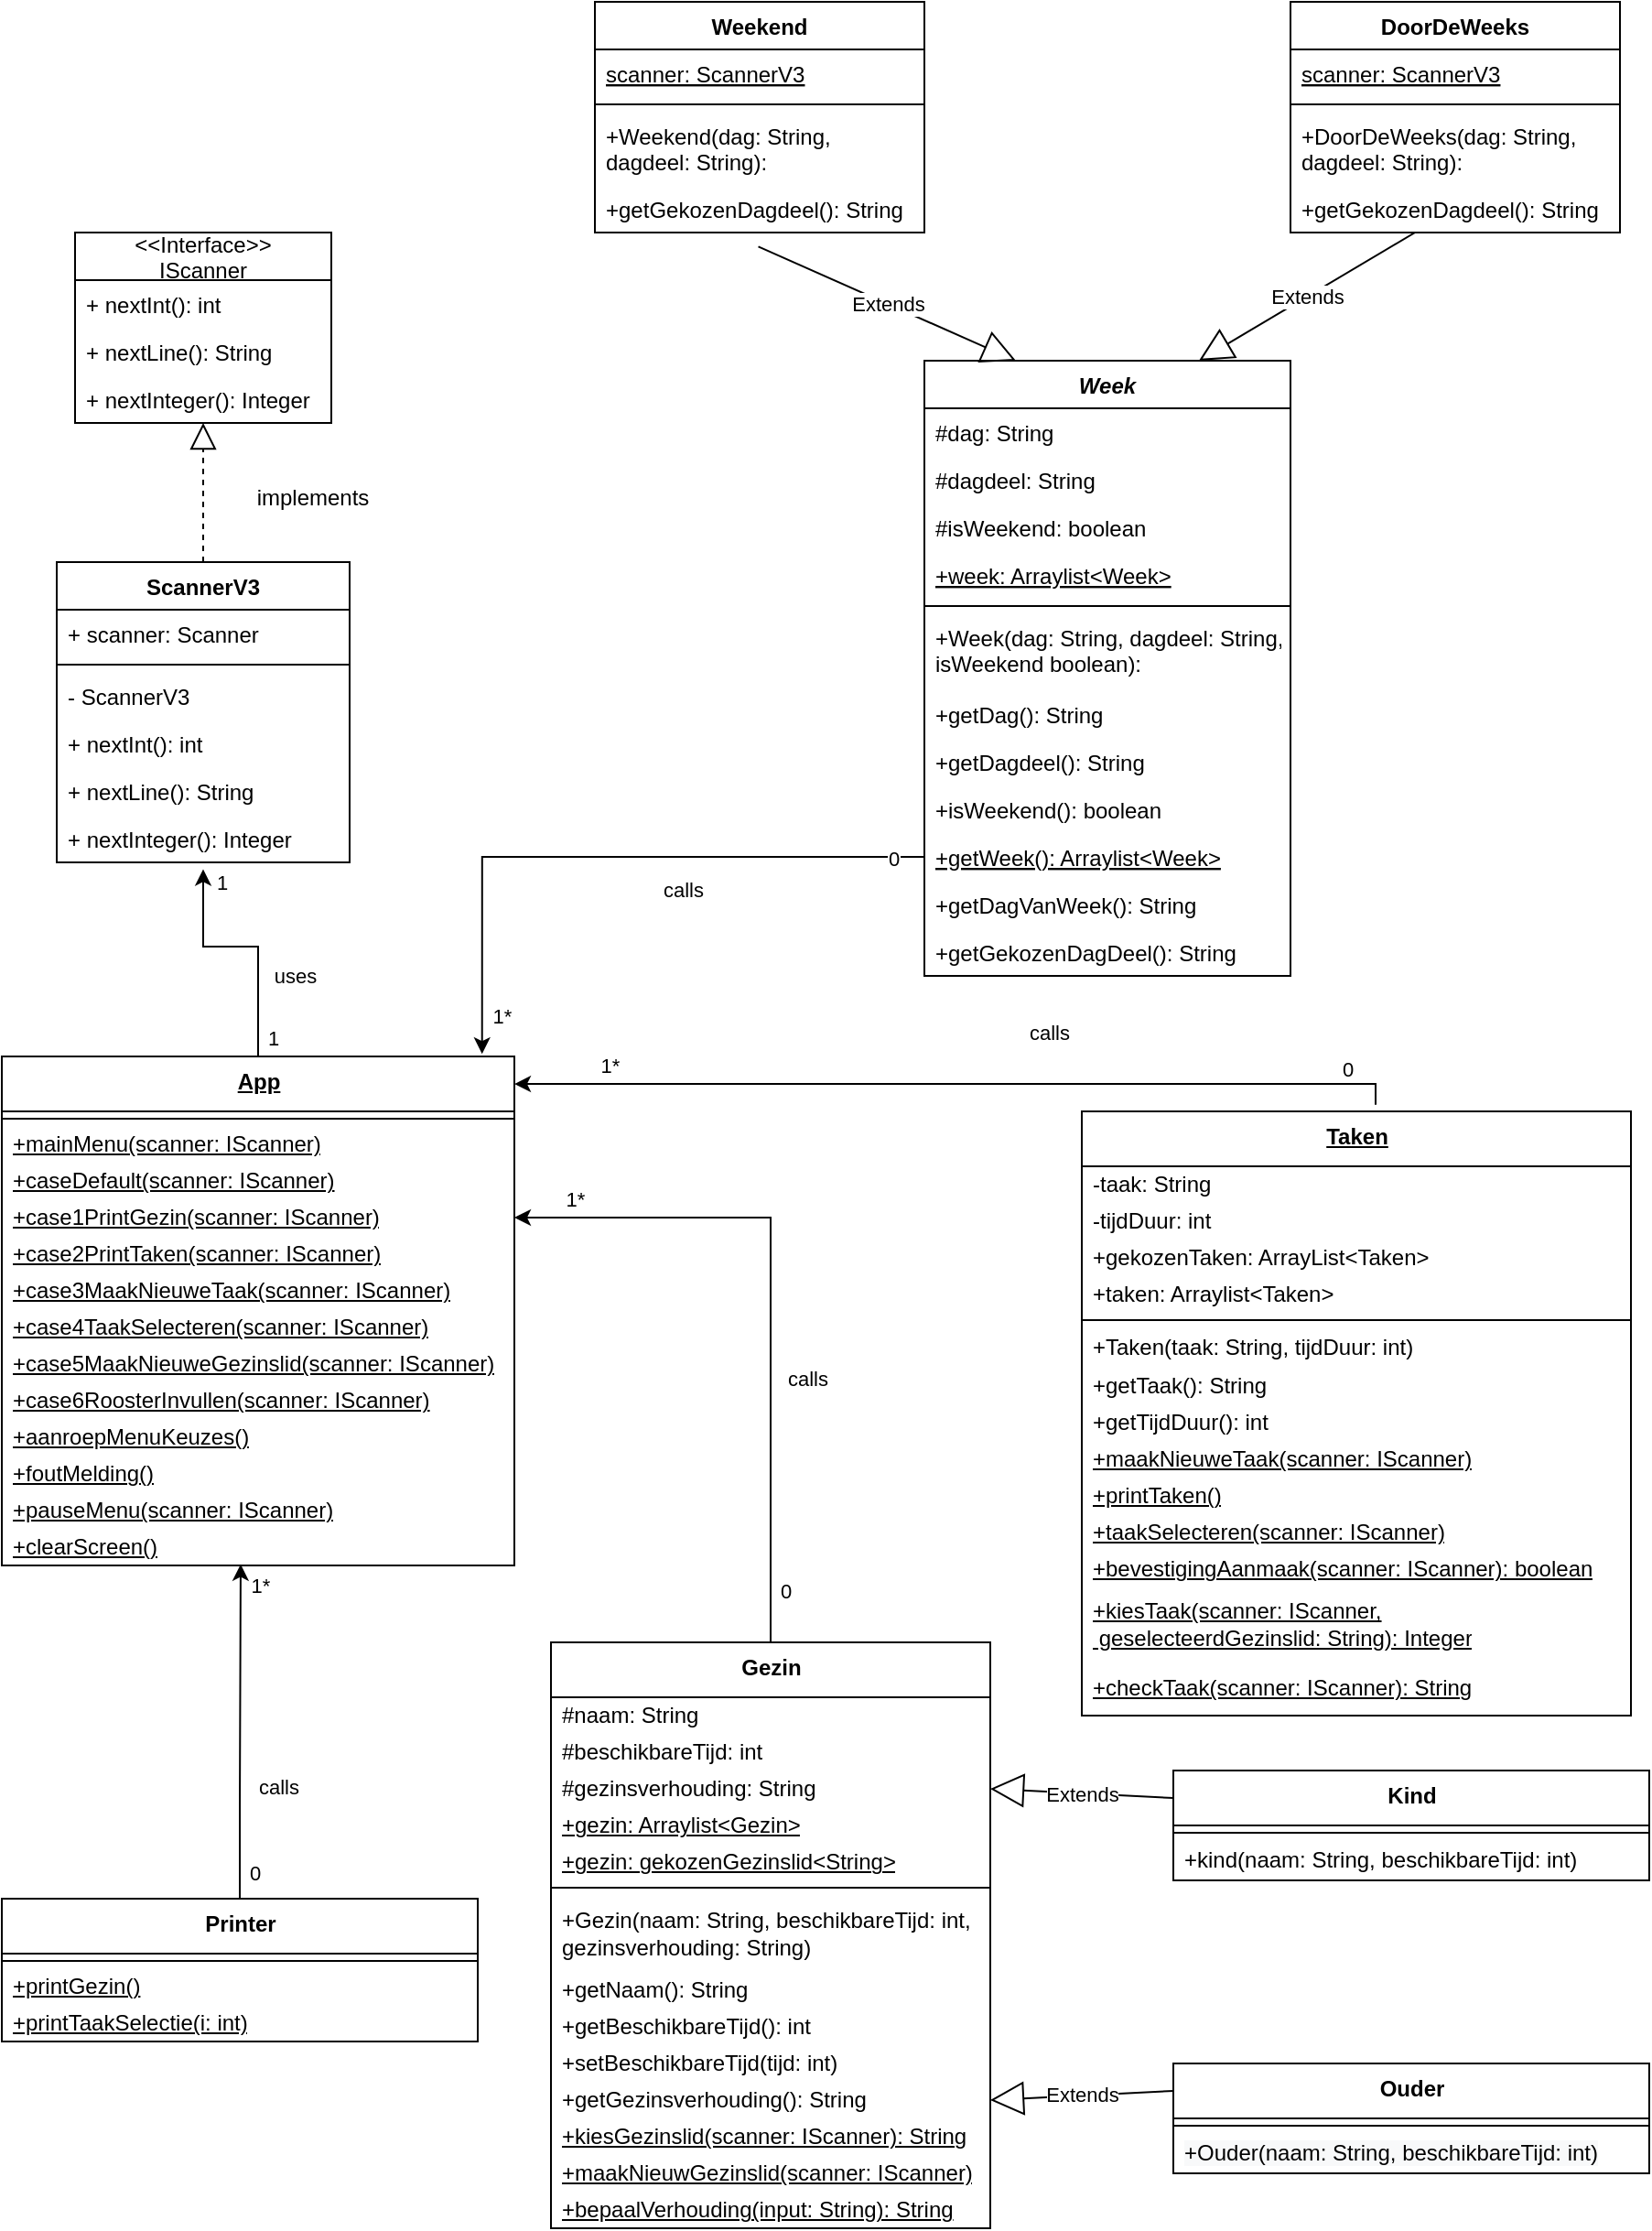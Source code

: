 <mxfile version="19.0.0" type="device"><diagram id="Irv_bbiouHEBpZ2B2Jt7" name="Page-1"><mxGraphModel dx="2031" dy="2258" grid="1" gridSize="10" guides="1" tooltips="1" connect="1" arrows="1" fold="1" page="1" pageScale="1" pageWidth="827" pageHeight="1169" math="0" shadow="0"><root><mxCell id="0"/><mxCell id="1" parent="0"/><mxCell id="ta5v3G1cMSPn4KrArI0O-5" value="&lt;b&gt;Taken&lt;/b&gt;" style="swimlane;fontStyle=4;align=center;verticalAlign=top;childLayout=stackLayout;horizontal=1;startSize=30;horizontalStack=0;resizeParent=1;resizeParentMax=0;resizeLast=0;collapsible=0;marginBottom=0;html=1;strokeColor=default;" parent="1" vertex="1"><mxGeometry x="590" y="550" width="300" height="330" as="geometry"/></mxCell><mxCell id="ta5v3G1cMSPn4KrArI0O-6" value="-taak: String" style="text;html=1;strokeColor=none;fillColor=none;align=left;verticalAlign=middle;spacingLeft=4;spacingRight=4;overflow=hidden;rotatable=0;points=[[0,0.5],[1,0.5]];portConstraint=eastwest;" parent="ta5v3G1cMSPn4KrArI0O-5" vertex="1"><mxGeometry y="30" width="300" height="20" as="geometry"/></mxCell><mxCell id="ta5v3G1cMSPn4KrArI0O-7" value="-tijdDuur: int" style="text;html=1;strokeColor=none;fillColor=none;align=left;verticalAlign=middle;spacingLeft=4;spacingRight=4;overflow=hidden;rotatable=0;points=[[0,0.5],[1,0.5]];portConstraint=eastwest;" parent="ta5v3G1cMSPn4KrArI0O-5" vertex="1"><mxGeometry y="50" width="300" height="20" as="geometry"/></mxCell><mxCell id="amLeTSEaKvmxCKlGvPzw-5" value="+gekozenTaken: ArrayList&amp;lt;Taken&amp;gt;&lt;span style=&quot;white-space: pre&quot;&gt;&#9;&lt;/span&gt;" style="text;html=1;strokeColor=none;fillColor=none;align=left;verticalAlign=middle;spacingLeft=4;spacingRight=4;overflow=hidden;rotatable=0;points=[[0,0.5],[1,0.5]];portConstraint=eastwest;" parent="ta5v3G1cMSPn4KrArI0O-5" vertex="1"><mxGeometry y="70" width="300" height="20" as="geometry"/></mxCell><mxCell id="ta5v3G1cMSPn4KrArI0O-67" value="+taken: Arraylist&amp;lt;Taken&amp;gt;" style="text;html=1;strokeColor=none;fillColor=none;align=left;verticalAlign=middle;spacingLeft=4;spacingRight=4;overflow=hidden;rotatable=0;points=[[0,0.5],[1,0.5]];portConstraint=eastwest;" parent="ta5v3G1cMSPn4KrArI0O-5" vertex="1"><mxGeometry y="90" width="300" height="20" as="geometry"/></mxCell><mxCell id="ta5v3G1cMSPn4KrArI0O-10" value="" style="line;strokeWidth=1;fillColor=none;align=left;verticalAlign=middle;spacingTop=-1;spacingLeft=3;spacingRight=3;rotatable=0;labelPosition=right;points=[];portConstraint=eastwest;" parent="ta5v3G1cMSPn4KrArI0O-5" vertex="1"><mxGeometry y="110" width="300" height="8" as="geometry"/></mxCell><mxCell id="ta5v3G1cMSPn4KrArI0O-69" value="+Taken(taak: String, tijdDuur: int)" style="text;html=1;strokeColor=none;fillColor=none;align=left;verticalAlign=middle;spacingLeft=4;spacingRight=4;overflow=hidden;rotatable=0;points=[[0,0.5],[1,0.5]];portConstraint=eastwest;" parent="ta5v3G1cMSPn4KrArI0O-5" vertex="1"><mxGeometry y="118" width="300" height="22" as="geometry"/></mxCell><mxCell id="ta5v3G1cMSPn4KrArI0O-11" value="+getTaak(): String&lt;span style=&quot;white-space: pre&quot;&gt;&#9;&lt;/span&gt;" style="text;html=1;strokeColor=none;fillColor=none;align=left;verticalAlign=middle;spacingLeft=4;spacingRight=4;overflow=hidden;rotatable=0;points=[[0,0.5],[1,0.5]];portConstraint=eastwest;" parent="ta5v3G1cMSPn4KrArI0O-5" vertex="1"><mxGeometry y="140" width="300" height="20" as="geometry"/></mxCell><mxCell id="ta5v3G1cMSPn4KrArI0O-12" value="+getTijdDuur(): int" style="text;html=1;strokeColor=none;fillColor=none;align=left;verticalAlign=middle;spacingLeft=4;spacingRight=4;overflow=hidden;rotatable=0;points=[[0,0.5],[1,0.5]];portConstraint=eastwest;" parent="ta5v3G1cMSPn4KrArI0O-5" vertex="1"><mxGeometry y="160" width="300" height="20" as="geometry"/></mxCell><mxCell id="dEqsap9X3xDFd9PiGFJk-1" value="&lt;u&gt;+maakNieuweTaak(scanner: IScanner)&lt;/u&gt;" style="text;html=1;strokeColor=none;fillColor=none;align=left;verticalAlign=middle;spacingLeft=4;spacingRight=4;overflow=hidden;rotatable=0;points=[[0,0.5],[1,0.5]];portConstraint=eastwest;" parent="ta5v3G1cMSPn4KrArI0O-5" vertex="1"><mxGeometry y="180" width="300" height="20" as="geometry"/></mxCell><mxCell id="dEqsap9X3xDFd9PiGFJk-2" value="&lt;u&gt;+printTaken()&lt;/u&gt;" style="text;html=1;strokeColor=none;fillColor=none;align=left;verticalAlign=middle;spacingLeft=4;spacingRight=4;overflow=hidden;rotatable=0;points=[[0,0.5],[1,0.5]];portConstraint=eastwest;" parent="ta5v3G1cMSPn4KrArI0O-5" vertex="1"><mxGeometry y="200" width="300" height="20" as="geometry"/></mxCell><mxCell id="dEqsap9X3xDFd9PiGFJk-3" value="&lt;u&gt;+taakSelecteren(scanner: IScanner)&lt;/u&gt;" style="text;html=1;strokeColor=none;fillColor=none;align=left;verticalAlign=middle;spacingLeft=4;spacingRight=4;overflow=hidden;rotatable=0;points=[[0,0.5],[1,0.5]];portConstraint=eastwest;" parent="ta5v3G1cMSPn4KrArI0O-5" vertex="1"><mxGeometry y="220" width="300" height="20" as="geometry"/></mxCell><mxCell id="dEqsap9X3xDFd9PiGFJk-4" value="&lt;u&gt;+bevestigingAanmaak(scanner: IScanner): boolean&lt;/u&gt;" style="text;html=1;strokeColor=none;fillColor=none;align=left;verticalAlign=middle;spacingLeft=4;spacingRight=4;overflow=hidden;rotatable=0;points=[[0,0.5],[1,0.5]];portConstraint=eastwest;" parent="ta5v3G1cMSPn4KrArI0O-5" vertex="1"><mxGeometry y="240" width="300" height="20" as="geometry"/></mxCell><mxCell id="dEqsap9X3xDFd9PiGFJk-5" value="&lt;u&gt;+kiesTaak(scanner: IScanner,&lt;br&gt;&amp;nbsp;geselecteerdGezinslid: String): Integer&lt;/u&gt;" style="text;html=1;strokeColor=none;fillColor=none;align=left;verticalAlign=middle;spacingLeft=4;spacingRight=4;overflow=hidden;rotatable=0;points=[[0,0.5],[1,0.5]];portConstraint=eastwest;" parent="ta5v3G1cMSPn4KrArI0O-5" vertex="1"><mxGeometry y="260" width="300" height="40" as="geometry"/></mxCell><mxCell id="dEqsap9X3xDFd9PiGFJk-6" value="&lt;u&gt;+checkTaak(scanner: IScanner): String&lt;/u&gt;" style="text;html=1;strokeColor=none;fillColor=none;align=left;verticalAlign=middle;spacingLeft=4;spacingRight=4;overflow=hidden;rotatable=0;points=[[0,0.5],[1,0.5]];portConstraint=eastwest;" parent="ta5v3G1cMSPn4KrArI0O-5" vertex="1"><mxGeometry y="300" width="300" height="30" as="geometry"/></mxCell><mxCell id="ta5v3G1cMSPn4KrArI0O-29" value="&lt;b&gt;Gezin&lt;/b&gt;" style="swimlane;fontStyle=0;align=center;verticalAlign=top;childLayout=stackLayout;horizontal=1;startSize=30;horizontalStack=0;resizeParent=1;resizeParentMax=0;resizeLast=0;collapsible=0;marginBottom=0;html=1;" parent="1" vertex="1"><mxGeometry x="300" y="840" width="240" height="320" as="geometry"/></mxCell><mxCell id="ta5v3G1cMSPn4KrArI0O-30" value="#naam: String" style="text;html=1;strokeColor=none;fillColor=none;align=left;verticalAlign=middle;spacingLeft=4;spacingRight=4;overflow=hidden;rotatable=0;points=[[0,0.5],[1,0.5]];portConstraint=eastwest;" parent="ta5v3G1cMSPn4KrArI0O-29" vertex="1"><mxGeometry y="30" width="240" height="20" as="geometry"/></mxCell><mxCell id="ta5v3G1cMSPn4KrArI0O-31" value="#beschikbareTijd: int" style="text;html=1;strokeColor=none;fillColor=none;align=left;verticalAlign=middle;spacingLeft=4;spacingRight=4;overflow=hidden;rotatable=0;points=[[0,0.5],[1,0.5]];portConstraint=eastwest;" parent="ta5v3G1cMSPn4KrArI0O-29" vertex="1"><mxGeometry y="50" width="240" height="20" as="geometry"/></mxCell><mxCell id="dEqsap9X3xDFd9PiGFJk-9" value="#gezinsverhouding: String" style="text;html=1;strokeColor=none;fillColor=none;align=left;verticalAlign=middle;spacingLeft=4;spacingRight=4;overflow=hidden;rotatable=0;points=[[0,0.5],[1,0.5]];portConstraint=eastwest;" parent="ta5v3G1cMSPn4KrArI0O-29" vertex="1"><mxGeometry y="70" width="240" height="20" as="geometry"/></mxCell><mxCell id="amLeTSEaKvmxCKlGvPzw-1" value="&lt;u&gt;+gezin: Arraylist&amp;lt;Gezin&amp;gt;&lt;/u&gt;" style="text;html=1;strokeColor=none;fillColor=none;align=left;verticalAlign=middle;spacingLeft=4;spacingRight=4;overflow=hidden;rotatable=0;points=[[0,0.5],[1,0.5]];portConstraint=eastwest;" parent="ta5v3G1cMSPn4KrArI0O-29" vertex="1"><mxGeometry y="90" width="240" height="20" as="geometry"/></mxCell><mxCell id="dEqsap9X3xDFd9PiGFJk-10" value="&lt;u&gt;+gezin: gekozenGezinslid&amp;lt;String&amp;gt;&lt;/u&gt;" style="text;html=1;strokeColor=none;fillColor=none;align=left;verticalAlign=middle;spacingLeft=4;spacingRight=4;overflow=hidden;rotatable=0;points=[[0,0.5],[1,0.5]];portConstraint=eastwest;" parent="ta5v3G1cMSPn4KrArI0O-29" vertex="1"><mxGeometry y="110" width="240" height="20" as="geometry"/></mxCell><mxCell id="ta5v3G1cMSPn4KrArI0O-34" value="" style="line;strokeWidth=1;fillColor=none;align=left;verticalAlign=middle;spacingTop=-1;spacingLeft=3;spacingRight=3;rotatable=0;labelPosition=right;points=[];portConstraint=eastwest;" parent="ta5v3G1cMSPn4KrArI0O-29" vertex="1"><mxGeometry y="130" width="240" height="8" as="geometry"/></mxCell><mxCell id="ta5v3G1cMSPn4KrArI0O-35" value="+Gezin(naam: String, beschikbareTijd: int, &lt;br&gt;gezinsverhouding: String)" style="text;html=1;strokeColor=none;fillColor=none;align=left;verticalAlign=middle;spacingLeft=4;spacingRight=4;overflow=hidden;rotatable=0;points=[[0,0.5],[1,0.5]];portConstraint=eastwest;" parent="ta5v3G1cMSPn4KrArI0O-29" vertex="1"><mxGeometry y="138" width="240" height="42" as="geometry"/></mxCell><mxCell id="dEqsap9X3xDFd9PiGFJk-11" value="+getNaam(): String" style="text;html=1;strokeColor=none;fillColor=none;align=left;verticalAlign=middle;spacingLeft=4;spacingRight=4;overflow=hidden;rotatable=0;points=[[0,0.5],[1,0.5]];portConstraint=eastwest;" parent="ta5v3G1cMSPn4KrArI0O-29" vertex="1"><mxGeometry y="180" width="240" height="20" as="geometry"/></mxCell><mxCell id="ta5v3G1cMSPn4KrArI0O-36" value="+getBeschikbareTijd(): int" style="text;html=1;strokeColor=none;fillColor=none;align=left;verticalAlign=middle;spacingLeft=4;spacingRight=4;overflow=hidden;rotatable=0;points=[[0,0.5],[1,0.5]];portConstraint=eastwest;" parent="ta5v3G1cMSPn4KrArI0O-29" vertex="1"><mxGeometry y="200" width="240" height="20" as="geometry"/></mxCell><mxCell id="dEqsap9X3xDFd9PiGFJk-12" value="+setBeschikbareTijd(tijd: int)" style="text;html=1;strokeColor=none;fillColor=none;align=left;verticalAlign=middle;spacingLeft=4;spacingRight=4;overflow=hidden;rotatable=0;points=[[0,0.5],[1,0.5]];portConstraint=eastwest;" parent="ta5v3G1cMSPn4KrArI0O-29" vertex="1"><mxGeometry y="220" width="240" height="20" as="geometry"/></mxCell><mxCell id="dEqsap9X3xDFd9PiGFJk-14" value="+getGezinsverhouding(): String" style="text;html=1;strokeColor=none;fillColor=none;align=left;verticalAlign=middle;spacingLeft=4;spacingRight=4;overflow=hidden;rotatable=0;points=[[0,0.5],[1,0.5]];portConstraint=eastwest;" parent="ta5v3G1cMSPn4KrArI0O-29" vertex="1"><mxGeometry y="240" width="240" height="20" as="geometry"/></mxCell><mxCell id="dEqsap9X3xDFd9PiGFJk-19" value="&lt;u&gt;+kiesGezinslid(scanner: IScanner): String&lt;/u&gt;" style="text;html=1;strokeColor=none;fillColor=none;align=left;verticalAlign=middle;spacingLeft=4;spacingRight=4;overflow=hidden;rotatable=0;points=[[0,0.5],[1,0.5]];portConstraint=eastwest;" parent="ta5v3G1cMSPn4KrArI0O-29" vertex="1"><mxGeometry y="260" width="240" height="20" as="geometry"/></mxCell><mxCell id="dEqsap9X3xDFd9PiGFJk-21" value="&lt;u&gt;+maakNieuwGezinslid(scanner: IScanner)&lt;/u&gt;" style="text;html=1;strokeColor=none;fillColor=none;align=left;verticalAlign=middle;spacingLeft=4;spacingRight=4;overflow=hidden;rotatable=0;points=[[0,0.5],[1,0.5]];portConstraint=eastwest;" parent="ta5v3G1cMSPn4KrArI0O-29" vertex="1"><mxGeometry y="280" width="240" height="20" as="geometry"/></mxCell><mxCell id="dEqsap9X3xDFd9PiGFJk-22" value="&lt;u&gt;+bepaalVerhouding(input: String): String&lt;/u&gt;" style="text;html=1;strokeColor=none;fillColor=none;align=left;verticalAlign=middle;spacingLeft=4;spacingRight=4;overflow=hidden;rotatable=0;points=[[0,0.5],[1,0.5]];portConstraint=eastwest;" parent="ta5v3G1cMSPn4KrArI0O-29" vertex="1"><mxGeometry y="300" width="240" height="20" as="geometry"/></mxCell><mxCell id="ta5v3G1cMSPn4KrArI0O-45" value="&lt;b&gt;Kind&lt;/b&gt;" style="swimlane;fontStyle=0;align=center;verticalAlign=top;childLayout=stackLayout;horizontal=1;startSize=30;horizontalStack=0;resizeParent=1;resizeParentMax=0;resizeLast=0;collapsible=0;marginBottom=0;html=1;" parent="1" vertex="1"><mxGeometry x="640" y="910" width="260" height="60" as="geometry"/></mxCell><mxCell id="ta5v3G1cMSPn4KrArI0O-50" value="" style="line;strokeWidth=1;fillColor=none;align=left;verticalAlign=middle;spacingTop=-1;spacingLeft=3;spacingRight=3;rotatable=0;labelPosition=right;points=[];portConstraint=eastwest;" parent="ta5v3G1cMSPn4KrArI0O-45" vertex="1"><mxGeometry y="30" width="260" height="8" as="geometry"/></mxCell><mxCell id="amLeTSEaKvmxCKlGvPzw-2" value="+kind(naam: String, beschikbareTijd: int)" style="text;html=1;strokeColor=none;fillColor=none;align=left;verticalAlign=middle;spacingLeft=4;spacingRight=4;overflow=hidden;rotatable=0;points=[[0,0.5],[1,0.5]];portConstraint=eastwest;" parent="ta5v3G1cMSPn4KrArI0O-45" vertex="1"><mxGeometry y="38" width="260" height="22" as="geometry"/></mxCell><mxCell id="ta5v3G1cMSPn4KrArI0O-53" value="&lt;b&gt;Ouder&lt;/b&gt;" style="swimlane;fontStyle=0;align=center;verticalAlign=top;childLayout=stackLayout;horizontal=1;startSize=30;horizontalStack=0;resizeParent=1;resizeParentMax=0;resizeLast=0;collapsible=0;marginBottom=0;html=1;" parent="1" vertex="1"><mxGeometry x="640" y="1070" width="260" height="60" as="geometry"/></mxCell><mxCell id="ta5v3G1cMSPn4KrArI0O-58" value="" style="line;strokeWidth=1;fillColor=none;align=left;verticalAlign=middle;spacingTop=-1;spacingLeft=3;spacingRight=3;rotatable=0;labelPosition=right;points=[];portConstraint=eastwest;" parent="ta5v3G1cMSPn4KrArI0O-53" vertex="1"><mxGeometry y="30" width="260" height="8" as="geometry"/></mxCell><mxCell id="amLeTSEaKvmxCKlGvPzw-3" value="&lt;span style=&quot;color: rgb(0 , 0 , 0) ; font-family: &amp;quot;helvetica&amp;quot; ; font-size: 12px ; font-style: normal ; font-weight: 400 ; letter-spacing: normal ; text-align: left ; text-indent: 0px ; text-transform: none ; word-spacing: 0px ; background-color: rgb(248 , 249 , 250) ; display: inline ; float: none&quot;&gt;+Ouder(naam: String,&amp;nbsp;&lt;/span&gt;&lt;span style=&quot;color: rgb(0 , 0 , 0) ; font-family: &amp;quot;helvetica&amp;quot; ; font-size: 12px ; font-style: normal ; font-weight: 400 ; letter-spacing: normal ; text-align: left ; text-indent: 0px ; text-transform: none ; word-spacing: 0px ; background-color: rgb(248 , 249 , 250) ; display: inline ; float: none&quot;&gt;beschikbareTijd: int)&lt;/span&gt;" style="text;html=1;strokeColor=none;fillColor=none;align=left;verticalAlign=middle;spacingLeft=4;spacingRight=4;overflow=hidden;rotatable=0;points=[[0,0.5],[1,0.5]];portConstraint=eastwest;" parent="ta5v3G1cMSPn4KrArI0O-53" vertex="1"><mxGeometry y="38" width="260" height="22" as="geometry"/></mxCell><mxCell id="dEqsap9X3xDFd9PiGFJk-34" value="&lt;b&gt;App&lt;/b&gt;" style="swimlane;fontStyle=4;align=center;verticalAlign=top;childLayout=stackLayout;horizontal=1;startSize=30;horizontalStack=0;resizeParent=1;resizeParentMax=0;resizeLast=0;collapsible=0;marginBottom=0;html=1;" parent="1" vertex="1"><mxGeometry y="520" width="280" height="278" as="geometry"/></mxCell><mxCell id="dEqsap9X3xDFd9PiGFJk-40" value="" style="line;strokeWidth=1;fillColor=none;align=left;verticalAlign=middle;spacingTop=-1;spacingLeft=3;spacingRight=3;rotatable=0;labelPosition=right;points=[];portConstraint=eastwest;" parent="dEqsap9X3xDFd9PiGFJk-34" vertex="1"><mxGeometry y="30" width="280" height="8" as="geometry"/></mxCell><mxCell id="dEqsap9X3xDFd9PiGFJk-42" value="&lt;u&gt;+mainMenu(scanner: IScanner)&lt;/u&gt;" style="text;html=1;strokeColor=none;fillColor=none;align=left;verticalAlign=middle;spacingLeft=4;spacingRight=4;overflow=hidden;rotatable=0;points=[[0,0.5],[1,0.5]];portConstraint=eastwest;" parent="dEqsap9X3xDFd9PiGFJk-34" vertex="1"><mxGeometry y="38" width="280" height="20" as="geometry"/></mxCell><mxCell id="FeVb415Ma5zgtLsE-8If-3" value="&lt;u&gt;+caseDefault(scanner: IScanner)&lt;/u&gt;" style="text;html=1;strokeColor=none;fillColor=none;align=left;verticalAlign=middle;spacingLeft=4;spacingRight=4;overflow=hidden;rotatable=0;points=[[0,0.5],[1,0.5]];portConstraint=eastwest;" parent="dEqsap9X3xDFd9PiGFJk-34" vertex="1"><mxGeometry y="58" width="280" height="20" as="geometry"/></mxCell><mxCell id="FeVb415Ma5zgtLsE-8If-4" value="&lt;u&gt;+case1PrintGezin(scanner: IScanner)&lt;/u&gt;" style="text;html=1;strokeColor=none;fillColor=none;align=left;verticalAlign=middle;spacingLeft=4;spacingRight=4;overflow=hidden;rotatable=0;points=[[0,0.5],[1,0.5]];portConstraint=eastwest;" parent="dEqsap9X3xDFd9PiGFJk-34" vertex="1"><mxGeometry y="78" width="280" height="20" as="geometry"/></mxCell><mxCell id="FeVb415Ma5zgtLsE-8If-5" value="&lt;u&gt;+case2PrintTaken(scanner: IScanner)&lt;/u&gt;" style="text;html=1;strokeColor=none;fillColor=none;align=left;verticalAlign=middle;spacingLeft=4;spacingRight=4;overflow=hidden;rotatable=0;points=[[0,0.5],[1,0.5]];portConstraint=eastwest;" parent="dEqsap9X3xDFd9PiGFJk-34" vertex="1"><mxGeometry y="98" width="280" height="20" as="geometry"/></mxCell><mxCell id="FeVb415Ma5zgtLsE-8If-6" value="&lt;u&gt;+case3MaakNieuweTaak(scanner: IScanner)&lt;/u&gt;" style="text;html=1;strokeColor=none;fillColor=none;align=left;verticalAlign=middle;spacingLeft=4;spacingRight=4;overflow=hidden;rotatable=0;points=[[0,0.5],[1,0.5]];portConstraint=eastwest;" parent="dEqsap9X3xDFd9PiGFJk-34" vertex="1"><mxGeometry y="118" width="280" height="20" as="geometry"/></mxCell><mxCell id="FeVb415Ma5zgtLsE-8If-7" value="&lt;u&gt;+case4TaakSelecteren(scanner: IScanner)&lt;/u&gt;" style="text;html=1;strokeColor=none;fillColor=none;align=left;verticalAlign=middle;spacingLeft=4;spacingRight=4;overflow=hidden;rotatable=0;points=[[0,0.5],[1,0.5]];portConstraint=eastwest;" parent="dEqsap9X3xDFd9PiGFJk-34" vertex="1"><mxGeometry y="138" width="280" height="20" as="geometry"/></mxCell><mxCell id="FeVb415Ma5zgtLsE-8If-8" value="&lt;u&gt;+case5MaakNieuweGezinslid(scanner: IScanner)&lt;/u&gt;" style="text;html=1;strokeColor=none;fillColor=none;align=left;verticalAlign=middle;spacingLeft=4;spacingRight=4;overflow=hidden;rotatable=0;points=[[0,0.5],[1,0.5]];portConstraint=eastwest;" parent="dEqsap9X3xDFd9PiGFJk-34" vertex="1"><mxGeometry y="158" width="280" height="20" as="geometry"/></mxCell><mxCell id="FeVb415Ma5zgtLsE-8If-9" value="&lt;u&gt;+case6RoosterInvullen(scanner: IScanner)&lt;/u&gt;" style="text;html=1;strokeColor=none;fillColor=none;align=left;verticalAlign=middle;spacingLeft=4;spacingRight=4;overflow=hidden;rotatable=0;points=[[0,0.5],[1,0.5]];portConstraint=eastwest;" parent="dEqsap9X3xDFd9PiGFJk-34" vertex="1"><mxGeometry y="178" width="280" height="20" as="geometry"/></mxCell><mxCell id="FeVb415Ma5zgtLsE-8If-10" value="&lt;u&gt;+aanroepMenuKeuzes()&lt;/u&gt;" style="text;html=1;strokeColor=none;fillColor=none;align=left;verticalAlign=middle;spacingLeft=4;spacingRight=4;overflow=hidden;rotatable=0;points=[[0,0.5],[1,0.5]];portConstraint=eastwest;" parent="dEqsap9X3xDFd9PiGFJk-34" vertex="1"><mxGeometry y="198" width="280" height="20" as="geometry"/></mxCell><mxCell id="FeVb415Ma5zgtLsE-8If-11" value="&lt;u&gt;+foutMelding()&lt;/u&gt;" style="text;html=1;strokeColor=none;fillColor=none;align=left;verticalAlign=middle;spacingLeft=4;spacingRight=4;overflow=hidden;rotatable=0;points=[[0,0.5],[1,0.5]];portConstraint=eastwest;" parent="dEqsap9X3xDFd9PiGFJk-34" vertex="1"><mxGeometry y="218" width="280" height="20" as="geometry"/></mxCell><mxCell id="dEqsap9X3xDFd9PiGFJk-43" value="&lt;u&gt;+pauseMenu(scanner: IScanner)&lt;/u&gt;" style="text;html=1;strokeColor=none;fillColor=none;align=left;verticalAlign=middle;spacingLeft=4;spacingRight=4;overflow=hidden;rotatable=0;points=[[0,0.5],[1,0.5]];portConstraint=eastwest;" parent="dEqsap9X3xDFd9PiGFJk-34" vertex="1"><mxGeometry y="238" width="280" height="20" as="geometry"/></mxCell><mxCell id="dEqsap9X3xDFd9PiGFJk-44" value="&lt;u&gt;+clearScreen()&lt;/u&gt;" style="text;html=1;strokeColor=none;fillColor=none;align=left;verticalAlign=middle;spacingLeft=4;spacingRight=4;overflow=hidden;rotatable=0;points=[[0,0.5],[1,0.5]];portConstraint=eastwest;" parent="dEqsap9X3xDFd9PiGFJk-34" vertex="1"><mxGeometry y="258" width="280" height="20" as="geometry"/></mxCell><mxCell id="dEqsap9X3xDFd9PiGFJk-70" value="" style="edgeStyle=orthogonalEdgeStyle;rounded=0;orthogonalLoop=1;jettySize=auto;html=1;exitX=0.5;exitY=0;exitDx=0;exitDy=0;entryX=0.494;entryY=1.143;entryDx=0;entryDy=0;entryPerimeter=0;" parent="1" source="dEqsap9X3xDFd9PiGFJk-34" target="FeVb415Ma5zgtLsE-8If-2" edge="1"><mxGeometry relative="1" as="geometry"><mxPoint x="110" y="480" as="targetPoint"/><Array as="points"><mxPoint x="140" y="460"/><mxPoint x="110" y="460"/><mxPoint x="110" y="418"/></Array></mxGeometry></mxCell><mxCell id="dEqsap9X3xDFd9PiGFJk-71" value="uses" style="edgeLabel;html=1;align=center;verticalAlign=middle;resizable=0;points=[];" parent="dEqsap9X3xDFd9PiGFJk-70" vertex="1" connectable="0"><mxGeometry x="-0.129" relative="1" as="geometry"><mxPoint x="20" y="14" as="offset"/></mxGeometry></mxCell><mxCell id="dEqsap9X3xDFd9PiGFJk-73" value="1" style="edgeLabel;html=1;align=center;verticalAlign=middle;resizable=0;points=[];" parent="dEqsap9X3xDFd9PiGFJk-70" vertex="1" connectable="0"><mxGeometry x="-0.848" y="1" relative="1" as="geometry"><mxPoint x="9" as="offset"/></mxGeometry></mxCell><mxCell id="dEqsap9X3xDFd9PiGFJk-74" value="1" style="edgeLabel;html=1;align=center;verticalAlign=middle;resizable=0;points=[];" parent="dEqsap9X3xDFd9PiGFJk-70" vertex="1" connectable="0"><mxGeometry x="0.878" relative="1" as="geometry"><mxPoint x="10" as="offset"/></mxGeometry></mxCell><mxCell id="dEqsap9X3xDFd9PiGFJk-50" value="ScannerV3" style="swimlane;fontStyle=1;align=center;verticalAlign=top;childLayout=stackLayout;horizontal=1;startSize=26;horizontalStack=0;resizeParent=1;resizeParentMax=0;resizeLast=0;collapsible=1;marginBottom=0;" parent="1" vertex="1"><mxGeometry x="30" y="250" width="160" height="164" as="geometry"/></mxCell><mxCell id="dEqsap9X3xDFd9PiGFJk-51" value="+ scanner: Scanner" style="text;strokeColor=none;fillColor=none;align=left;verticalAlign=top;spacingLeft=4;spacingRight=4;overflow=hidden;rotatable=0;points=[[0,0.5],[1,0.5]];portConstraint=eastwest;" parent="dEqsap9X3xDFd9PiGFJk-50" vertex="1"><mxGeometry y="26" width="160" height="26" as="geometry"/></mxCell><mxCell id="dEqsap9X3xDFd9PiGFJk-52" value="" style="line;strokeWidth=1;fillColor=none;align=left;verticalAlign=middle;spacingTop=-1;spacingLeft=3;spacingRight=3;rotatable=0;labelPosition=right;points=[];portConstraint=eastwest;" parent="dEqsap9X3xDFd9PiGFJk-50" vertex="1"><mxGeometry y="52" width="160" height="8" as="geometry"/></mxCell><mxCell id="dEqsap9X3xDFd9PiGFJk-53" value="- ScannerV3" style="text;strokeColor=none;fillColor=none;align=left;verticalAlign=top;spacingLeft=4;spacingRight=4;overflow=hidden;rotatable=0;points=[[0,0.5],[1,0.5]];portConstraint=eastwest;" parent="dEqsap9X3xDFd9PiGFJk-50" vertex="1"><mxGeometry y="60" width="160" height="26" as="geometry"/></mxCell><mxCell id="dEqsap9X3xDFd9PiGFJk-54" value="+ nextInt(): int" style="text;strokeColor=none;fillColor=none;align=left;verticalAlign=top;spacingLeft=4;spacingRight=4;overflow=hidden;rotatable=0;points=[[0,0.5],[1,0.5]];portConstraint=eastwest;" parent="dEqsap9X3xDFd9PiGFJk-50" vertex="1"><mxGeometry y="86" width="160" height="26" as="geometry"/></mxCell><mxCell id="dEqsap9X3xDFd9PiGFJk-55" value="+ nextLine(): String" style="text;strokeColor=none;fillColor=none;align=left;verticalAlign=top;spacingLeft=4;spacingRight=4;overflow=hidden;rotatable=0;points=[[0,0.5],[1,0.5]];portConstraint=eastwest;" parent="dEqsap9X3xDFd9PiGFJk-50" vertex="1"><mxGeometry y="112" width="160" height="26" as="geometry"/></mxCell><mxCell id="FeVb415Ma5zgtLsE-8If-2" value="+ nextInteger(): Integer" style="text;strokeColor=none;fillColor=none;align=left;verticalAlign=top;spacingLeft=4;spacingRight=4;overflow=hidden;rotatable=0;points=[[0,0.5],[1,0.5]];portConstraint=eastwest;" parent="dEqsap9X3xDFd9PiGFJk-50" vertex="1"><mxGeometry y="138" width="160" height="26" as="geometry"/></mxCell><mxCell id="dEqsap9X3xDFd9PiGFJk-58" value="&lt;&lt;Interface&gt;&gt;&#10;IScanner" style="swimlane;fontStyle=0;childLayout=stackLayout;horizontal=1;startSize=26;fillColor=none;horizontalStack=0;resizeParent=1;resizeParentMax=0;resizeLast=0;collapsible=1;marginBottom=0;" parent="1" vertex="1"><mxGeometry x="40" y="70" width="140" height="104" as="geometry"/></mxCell><mxCell id="dEqsap9X3xDFd9PiGFJk-59" value="+ nextInt(): int" style="text;strokeColor=none;fillColor=none;align=left;verticalAlign=top;spacingLeft=4;spacingRight=4;overflow=hidden;rotatable=0;points=[[0,0.5],[1,0.5]];portConstraint=eastwest;" parent="dEqsap9X3xDFd9PiGFJk-58" vertex="1"><mxGeometry y="26" width="140" height="26" as="geometry"/></mxCell><mxCell id="dEqsap9X3xDFd9PiGFJk-60" value="+ nextLine(): String" style="text;strokeColor=none;fillColor=none;align=left;verticalAlign=top;spacingLeft=4;spacingRight=4;overflow=hidden;rotatable=0;points=[[0,0.5],[1,0.5]];portConstraint=eastwest;" parent="dEqsap9X3xDFd9PiGFJk-58" vertex="1"><mxGeometry y="52" width="140" height="26" as="geometry"/></mxCell><mxCell id="FeVb415Ma5zgtLsE-8If-1" value="+ nextInteger(): Integer" style="text;strokeColor=none;fillColor=none;align=left;verticalAlign=top;spacingLeft=4;spacingRight=4;overflow=hidden;rotatable=0;points=[[0,0.5],[1,0.5]];portConstraint=eastwest;" parent="dEqsap9X3xDFd9PiGFJk-58" vertex="1"><mxGeometry y="78" width="140" height="26" as="geometry"/></mxCell><mxCell id="dEqsap9X3xDFd9PiGFJk-61" value="" style="endArrow=block;dashed=1;endFill=0;endSize=12;html=1;entryX=0.5;entryY=1;entryDx=0;entryDy=0;exitX=0.5;exitY=0;exitDx=0;exitDy=0;" parent="1" source="dEqsap9X3xDFd9PiGFJk-50" target="dEqsap9X3xDFd9PiGFJk-58" edge="1"><mxGeometry width="160" relative="1" as="geometry"><mxPoint x="60" y="260" as="sourcePoint"/><mxPoint x="149.5" y="292" as="targetPoint"/><Array as="points"/></mxGeometry></mxCell><mxCell id="dEqsap9X3xDFd9PiGFJk-75" value="implements" style="text;html=1;strokeColor=none;fillColor=none;align=center;verticalAlign=middle;whiteSpace=wrap;rounded=0;" parent="1" vertex="1"><mxGeometry x="140" y="200" width="60" height="30" as="geometry"/></mxCell><mxCell id="dEqsap9X3xDFd9PiGFJk-76" value="" style="edgeStyle=orthogonalEdgeStyle;rounded=0;orthogonalLoop=1;jettySize=auto;html=1;entryX=1;entryY=0.054;entryDx=0;entryDy=0;entryPerimeter=0;exitX=0.535;exitY=-0.011;exitDx=0;exitDy=0;exitPerimeter=0;" parent="1" source="ta5v3G1cMSPn4KrArI0O-5" target="dEqsap9X3xDFd9PiGFJk-34" edge="1"><mxGeometry relative="1" as="geometry"><mxPoint x="510" y="570" as="sourcePoint"/><mxPoint x="710" y="640" as="targetPoint"/><Array as="points"><mxPoint x="751" y="535"/></Array></mxGeometry></mxCell><mxCell id="dEqsap9X3xDFd9PiGFJk-77" value="calls" style="edgeLabel;html=1;align=center;verticalAlign=middle;resizable=0;points=[];" parent="dEqsap9X3xDFd9PiGFJk-76" vertex="1" connectable="0"><mxGeometry x="-0.129" relative="1" as="geometry"><mxPoint x="20" y="-28" as="offset"/></mxGeometry></mxCell><mxCell id="dEqsap9X3xDFd9PiGFJk-78" value="0" style="edgeLabel;html=1;align=center;verticalAlign=middle;resizable=0;points=[];" parent="dEqsap9X3xDFd9PiGFJk-76" vertex="1" connectable="0"><mxGeometry x="-0.848" y="1" relative="1" as="geometry"><mxPoint x="9" y="-9" as="offset"/></mxGeometry></mxCell><mxCell id="dEqsap9X3xDFd9PiGFJk-79" value="1*" style="edgeLabel;html=1;align=center;verticalAlign=middle;resizable=0;points=[];" parent="dEqsap9X3xDFd9PiGFJk-76" vertex="1" connectable="0"><mxGeometry x="0.878" relative="1" as="geometry"><mxPoint x="22" y="-10" as="offset"/></mxGeometry></mxCell><mxCell id="dEqsap9X3xDFd9PiGFJk-80" value="" style="edgeStyle=orthogonalEdgeStyle;rounded=0;orthogonalLoop=1;jettySize=auto;html=1;entryX=1;entryY=0.5;entryDx=0;entryDy=0;exitX=0.5;exitY=0;exitDx=0;exitDy=0;" parent="1" source="ta5v3G1cMSPn4KrArI0O-29" target="FeVb415Ma5zgtLsE-8If-4" edge="1"><mxGeometry relative="1" as="geometry"><mxPoint x="800" y="670" as="sourcePoint"/><mxPoint x="424" y="415" as="targetPoint"/><Array as="points"><mxPoint x="420" y="608"/></Array></mxGeometry></mxCell><mxCell id="dEqsap9X3xDFd9PiGFJk-81" value="calls" style="edgeLabel;html=1;align=center;verticalAlign=middle;resizable=0;points=[];" parent="dEqsap9X3xDFd9PiGFJk-80" vertex="1" connectable="0"><mxGeometry x="-0.129" relative="1" as="geometry"><mxPoint x="20" y="18" as="offset"/></mxGeometry></mxCell><mxCell id="dEqsap9X3xDFd9PiGFJk-82" value="0" style="edgeLabel;html=1;align=center;verticalAlign=middle;resizable=0;points=[];" parent="dEqsap9X3xDFd9PiGFJk-80" vertex="1" connectable="0"><mxGeometry x="-0.848" y="1" relative="1" as="geometry"><mxPoint x="9" as="offset"/></mxGeometry></mxCell><mxCell id="dEqsap9X3xDFd9PiGFJk-83" value="1*" style="edgeLabel;html=1;align=center;verticalAlign=middle;resizable=0;points=[];" parent="dEqsap9X3xDFd9PiGFJk-80" vertex="1" connectable="0"><mxGeometry x="0.878" relative="1" as="geometry"><mxPoint x="10" y="-10" as="offset"/></mxGeometry></mxCell><mxCell id="dEqsap9X3xDFd9PiGFJk-84" value="Extends" style="endArrow=block;endSize=16;endFill=0;html=1;exitX=0;exitY=0.25;exitDx=0;exitDy=0;entryX=1;entryY=0.5;entryDx=0;entryDy=0;" parent="1" source="ta5v3G1cMSPn4KrArI0O-45" target="dEqsap9X3xDFd9PiGFJk-9" edge="1"><mxGeometry width="160" relative="1" as="geometry"><mxPoint x="680" y="920" as="sourcePoint"/><mxPoint x="670" y="980" as="targetPoint"/></mxGeometry></mxCell><mxCell id="dEqsap9X3xDFd9PiGFJk-85" value="Extends" style="endArrow=block;endSize=16;endFill=0;html=1;exitX=0;exitY=0.25;exitDx=0;exitDy=0;entryX=1;entryY=0.5;entryDx=0;entryDy=0;" parent="1" source="ta5v3G1cMSPn4KrArI0O-53" target="dEqsap9X3xDFd9PiGFJk-14" edge="1"><mxGeometry width="160" relative="1" as="geometry"><mxPoint x="630" y="930" as="sourcePoint"/><mxPoint x="670" y="1130" as="targetPoint"/></mxGeometry></mxCell><mxCell id="FeVb415Ma5zgtLsE-8If-13" value="Week" style="swimlane;fontStyle=3;align=center;verticalAlign=top;childLayout=stackLayout;horizontal=1;startSize=26;horizontalStack=0;resizeParent=1;resizeParentMax=0;resizeLast=0;collapsible=1;marginBottom=0;" parent="1" vertex="1"><mxGeometry x="504" y="140" width="200" height="336" as="geometry"/></mxCell><mxCell id="FeVb415Ma5zgtLsE-8If-14" value="#dag: String" style="text;strokeColor=none;fillColor=none;align=left;verticalAlign=top;spacingLeft=4;spacingRight=4;overflow=hidden;rotatable=0;points=[[0,0.5],[1,0.5]];portConstraint=eastwest;" parent="FeVb415Ma5zgtLsE-8If-13" vertex="1"><mxGeometry y="26" width="200" height="26" as="geometry"/></mxCell><mxCell id="FeVb415Ma5zgtLsE-8If-20" value="#dagdeel: String" style="text;strokeColor=none;fillColor=none;align=left;verticalAlign=top;spacingLeft=4;spacingRight=4;overflow=hidden;rotatable=0;points=[[0,0.5],[1,0.5]];portConstraint=eastwest;" parent="FeVb415Ma5zgtLsE-8If-13" vertex="1"><mxGeometry y="52" width="200" height="26" as="geometry"/></mxCell><mxCell id="FeVb415Ma5zgtLsE-8If-21" value="#isWeekend: boolean" style="text;strokeColor=none;fillColor=none;align=left;verticalAlign=top;spacingLeft=4;spacingRight=4;overflow=hidden;rotatable=0;points=[[0,0.5],[1,0.5]];portConstraint=eastwest;" parent="FeVb415Ma5zgtLsE-8If-13" vertex="1"><mxGeometry y="78" width="200" height="26" as="geometry"/></mxCell><mxCell id="FeVb415Ma5zgtLsE-8If-22" value="+week: Arraylist&lt;Week&gt;" style="text;strokeColor=none;fillColor=none;align=left;verticalAlign=top;spacingLeft=4;spacingRight=4;overflow=hidden;rotatable=0;points=[[0,0.5],[1,0.5]];portConstraint=eastwest;fontStyle=4" parent="FeVb415Ma5zgtLsE-8If-13" vertex="1"><mxGeometry y="104" width="200" height="26" as="geometry"/></mxCell><mxCell id="FeVb415Ma5zgtLsE-8If-15" value="" style="line;strokeWidth=1;fillColor=none;align=left;verticalAlign=middle;spacingTop=-1;spacingLeft=3;spacingRight=3;rotatable=0;labelPosition=right;points=[];portConstraint=eastwest;" parent="FeVb415Ma5zgtLsE-8If-13" vertex="1"><mxGeometry y="130" width="200" height="8" as="geometry"/></mxCell><mxCell id="FeVb415Ma5zgtLsE-8If-16" value="+Week(dag: String, dagdeel: String,&#10;isWeekend boolean):" style="text;strokeColor=none;fillColor=none;align=left;verticalAlign=top;spacingLeft=4;spacingRight=4;overflow=hidden;rotatable=0;points=[[0,0.5],[1,0.5]];portConstraint=eastwest;" parent="FeVb415Ma5zgtLsE-8If-13" vertex="1"><mxGeometry y="138" width="200" height="42" as="geometry"/></mxCell><mxCell id="FeVb415Ma5zgtLsE-8If-17" value="+getDag(): String" style="text;strokeColor=none;fillColor=none;align=left;verticalAlign=top;spacingLeft=4;spacingRight=4;overflow=hidden;rotatable=0;points=[[0,0.5],[1,0.5]];portConstraint=eastwest;" parent="FeVb415Ma5zgtLsE-8If-13" vertex="1"><mxGeometry y="180" width="200" height="26" as="geometry"/></mxCell><mxCell id="FeVb415Ma5zgtLsE-8If-18" value="+getDagdeel(): String" style="text;strokeColor=none;fillColor=none;align=left;verticalAlign=top;spacingLeft=4;spacingRight=4;overflow=hidden;rotatable=0;points=[[0,0.5],[1,0.5]];portConstraint=eastwest;" parent="FeVb415Ma5zgtLsE-8If-13" vertex="1"><mxGeometry y="206" width="200" height="26" as="geometry"/></mxCell><mxCell id="FeVb415Ma5zgtLsE-8If-19" value="+isWeekend(): boolean" style="text;strokeColor=none;fillColor=none;align=left;verticalAlign=top;spacingLeft=4;spacingRight=4;overflow=hidden;rotatable=0;points=[[0,0.5],[1,0.5]];portConstraint=eastwest;" parent="FeVb415Ma5zgtLsE-8If-13" vertex="1"><mxGeometry y="232" width="200" height="26" as="geometry"/></mxCell><mxCell id="FeVb415Ma5zgtLsE-8If-23" value="+getWeek(): Arraylist&lt;Week&gt;" style="text;strokeColor=none;fillColor=none;align=left;verticalAlign=top;spacingLeft=4;spacingRight=4;overflow=hidden;rotatable=0;points=[[0,0.5],[1,0.5]];portConstraint=eastwest;fontStyle=4" parent="FeVb415Ma5zgtLsE-8If-13" vertex="1"><mxGeometry y="258" width="200" height="26" as="geometry"/></mxCell><mxCell id="FeVb415Ma5zgtLsE-8If-24" value="+getDagVanWeek(): String" style="text;strokeColor=none;fillColor=none;align=left;verticalAlign=top;spacingLeft=4;spacingRight=4;overflow=hidden;rotatable=0;points=[[0,0.5],[1,0.5]];portConstraint=eastwest;" parent="FeVb415Ma5zgtLsE-8If-13" vertex="1"><mxGeometry y="284" width="200" height="26" as="geometry"/></mxCell><mxCell id="FeVb415Ma5zgtLsE-8If-25" value="+getGekozenDagDeel(): String" style="text;strokeColor=none;fillColor=none;align=left;verticalAlign=top;spacingLeft=4;spacingRight=4;overflow=hidden;rotatable=0;points=[[0,0.5],[1,0.5]];portConstraint=eastwest;" parent="FeVb415Ma5zgtLsE-8If-13" vertex="1"><mxGeometry y="310" width="200" height="26" as="geometry"/></mxCell><mxCell id="FeVb415Ma5zgtLsE-8If-26" value="DoorDeWeeks" style="swimlane;fontStyle=1;align=center;verticalAlign=top;childLayout=stackLayout;horizontal=1;startSize=26;horizontalStack=0;resizeParent=1;resizeParentMax=0;resizeLast=0;collapsible=1;marginBottom=0;" parent="1" vertex="1"><mxGeometry x="704" y="-56" width="180" height="126" as="geometry"/></mxCell><mxCell id="FeVb415Ma5zgtLsE-8If-30" value="scanner: ScannerV3" style="text;strokeColor=none;fillColor=none;align=left;verticalAlign=top;spacingLeft=4;spacingRight=4;overflow=hidden;rotatable=0;points=[[0,0.5],[1,0.5]];portConstraint=eastwest;fontStyle=4" parent="FeVb415Ma5zgtLsE-8If-26" vertex="1"><mxGeometry y="26" width="180" height="26" as="geometry"/></mxCell><mxCell id="FeVb415Ma5zgtLsE-8If-31" value="" style="line;strokeWidth=1;fillColor=none;align=left;verticalAlign=middle;spacingTop=-1;spacingLeft=3;spacingRight=3;rotatable=0;labelPosition=right;points=[];portConstraint=eastwest;" parent="FeVb415Ma5zgtLsE-8If-26" vertex="1"><mxGeometry y="52" width="180" height="8" as="geometry"/></mxCell><mxCell id="FeVb415Ma5zgtLsE-8If-32" value="+DoorDeWeeks(dag: String, &#10;dagdeel: String):" style="text;strokeColor=none;fillColor=none;align=left;verticalAlign=top;spacingLeft=4;spacingRight=4;overflow=hidden;rotatable=0;points=[[0,0.5],[1,0.5]];portConstraint=eastwest;" parent="FeVb415Ma5zgtLsE-8If-26" vertex="1"><mxGeometry y="60" width="180" height="40" as="geometry"/></mxCell><mxCell id="FeVb415Ma5zgtLsE-8If-33" value="+getGekozenDagdeel(): String" style="text;strokeColor=none;fillColor=none;align=left;verticalAlign=top;spacingLeft=4;spacingRight=4;overflow=hidden;rotatable=0;points=[[0,0.5],[1,0.5]];portConstraint=eastwest;" parent="FeVb415Ma5zgtLsE-8If-26" vertex="1"><mxGeometry y="100" width="180" height="26" as="geometry"/></mxCell><mxCell id="AjqFGj1ObvaP_pJwVwjY-2" value="Weekend" style="swimlane;fontStyle=1;align=center;verticalAlign=top;childLayout=stackLayout;horizontal=1;startSize=26;horizontalStack=0;resizeParent=1;resizeParentMax=0;resizeLast=0;collapsible=1;marginBottom=0;" vertex="1" parent="1"><mxGeometry x="324" y="-56" width="180" height="126" as="geometry"/></mxCell><mxCell id="AjqFGj1ObvaP_pJwVwjY-3" value="scanner: ScannerV3" style="text;strokeColor=none;fillColor=none;align=left;verticalAlign=top;spacingLeft=4;spacingRight=4;overflow=hidden;rotatable=0;points=[[0,0.5],[1,0.5]];portConstraint=eastwest;fontStyle=4" vertex="1" parent="AjqFGj1ObvaP_pJwVwjY-2"><mxGeometry y="26" width="180" height="26" as="geometry"/></mxCell><mxCell id="AjqFGj1ObvaP_pJwVwjY-4" value="" style="line;strokeWidth=1;fillColor=none;align=left;verticalAlign=middle;spacingTop=-1;spacingLeft=3;spacingRight=3;rotatable=0;labelPosition=right;points=[];portConstraint=eastwest;" vertex="1" parent="AjqFGj1ObvaP_pJwVwjY-2"><mxGeometry y="52" width="180" height="8" as="geometry"/></mxCell><mxCell id="AjqFGj1ObvaP_pJwVwjY-5" value="+Weekend(dag: String, &#10;dagdeel: String):" style="text;strokeColor=none;fillColor=none;align=left;verticalAlign=top;spacingLeft=4;spacingRight=4;overflow=hidden;rotatable=0;points=[[0,0.5],[1,0.5]];portConstraint=eastwest;" vertex="1" parent="AjqFGj1ObvaP_pJwVwjY-2"><mxGeometry y="60" width="180" height="40" as="geometry"/></mxCell><mxCell id="AjqFGj1ObvaP_pJwVwjY-6" value="+getGekozenDagdeel(): String" style="text;strokeColor=none;fillColor=none;align=left;verticalAlign=top;spacingLeft=4;spacingRight=4;overflow=hidden;rotatable=0;points=[[0,0.5],[1,0.5]];portConstraint=eastwest;" vertex="1" parent="AjqFGj1ObvaP_pJwVwjY-2"><mxGeometry y="100" width="180" height="26" as="geometry"/></mxCell><mxCell id="AjqFGj1ObvaP_pJwVwjY-7" value="Extends" style="endArrow=block;endSize=16;endFill=0;html=1;exitX=0.496;exitY=1.297;exitDx=0;exitDy=0;entryX=0.25;entryY=0;entryDx=0;entryDy=0;exitPerimeter=0;" edge="1" parent="1" source="AjqFGj1ObvaP_pJwVwjY-6" target="FeVb415Ma5zgtLsE-8If-13"><mxGeometry width="160" relative="1" as="geometry"><mxPoint x="880" y="329.5" as="sourcePoint"/><mxPoint x="720" y="334.5" as="targetPoint"/></mxGeometry></mxCell><mxCell id="AjqFGj1ObvaP_pJwVwjY-8" value="Extends" style="endArrow=block;endSize=16;endFill=0;html=1;entryX=0.75;entryY=0;entryDx=0;entryDy=0;" edge="1" parent="1" source="FeVb415Ma5zgtLsE-8If-33" target="FeVb415Ma5zgtLsE-8If-13"><mxGeometry width="160" relative="1" as="geometry"><mxPoint x="890" y="270" as="sourcePoint"/><mxPoint x="730" y="275" as="targetPoint"/></mxGeometry></mxCell><mxCell id="AjqFGj1ObvaP_pJwVwjY-10" value="&lt;b&gt;Printer&lt;/b&gt;" style="swimlane;fontStyle=0;align=center;verticalAlign=top;childLayout=stackLayout;horizontal=1;startSize=30;horizontalStack=0;resizeParent=1;resizeParentMax=0;resizeLast=0;collapsible=0;marginBottom=0;html=1;" vertex="1" parent="1"><mxGeometry y="980" width="260" height="78" as="geometry"/></mxCell><mxCell id="AjqFGj1ObvaP_pJwVwjY-11" value="" style="line;strokeWidth=1;fillColor=none;align=left;verticalAlign=middle;spacingTop=-1;spacingLeft=3;spacingRight=3;rotatable=0;labelPosition=right;points=[];portConstraint=eastwest;" vertex="1" parent="AjqFGj1ObvaP_pJwVwjY-10"><mxGeometry y="30" width="260" height="8" as="geometry"/></mxCell><mxCell id="dEqsap9X3xDFd9PiGFJk-15" value="&lt;u&gt;+printGezin()&lt;/u&gt;" style="text;html=1;strokeColor=none;fillColor=none;align=left;verticalAlign=middle;spacingLeft=4;spacingRight=4;overflow=hidden;rotatable=0;points=[[0,0.5],[1,0.5]];portConstraint=eastwest;" parent="AjqFGj1ObvaP_pJwVwjY-10" vertex="1"><mxGeometry y="38" width="260" height="20" as="geometry"/></mxCell><mxCell id="FeVb415Ma5zgtLsE-8If-12" value="&lt;u&gt;+printTaakSelectie(i: int)&lt;/u&gt;" style="text;html=1;strokeColor=none;fillColor=none;align=left;verticalAlign=middle;spacingLeft=4;spacingRight=4;overflow=hidden;rotatable=0;points=[[0,0.5],[1,0.5]];portConstraint=eastwest;" parent="AjqFGj1ObvaP_pJwVwjY-10" vertex="1"><mxGeometry y="58" width="260" height="20" as="geometry"/></mxCell><mxCell id="AjqFGj1ObvaP_pJwVwjY-13" value="" style="edgeStyle=orthogonalEdgeStyle;rounded=0;orthogonalLoop=1;jettySize=auto;html=1;entryX=0.466;entryY=0.968;entryDx=0;entryDy=0;entryPerimeter=0;exitX=0.5;exitY=0;exitDx=0;exitDy=0;" edge="1" parent="1" source="AjqFGj1ObvaP_pJwVwjY-10" target="dEqsap9X3xDFd9PiGFJk-44"><mxGeometry relative="1" as="geometry"><mxPoint x="330" y="1020" as="sourcePoint"/><mxPoint x="940" y="1210" as="targetPoint"/><Array as="points"><mxPoint x="130" y="930"/><mxPoint x="130" y="930"/></Array></mxGeometry></mxCell><mxCell id="AjqFGj1ObvaP_pJwVwjY-14" value="calls" style="edgeLabel;html=1;align=center;verticalAlign=middle;resizable=0;points=[];" vertex="1" connectable="0" parent="AjqFGj1ObvaP_pJwVwjY-13"><mxGeometry x="-0.129" relative="1" as="geometry"><mxPoint x="20" y="18" as="offset"/></mxGeometry></mxCell><mxCell id="AjqFGj1ObvaP_pJwVwjY-15" value="0" style="edgeLabel;html=1;align=center;verticalAlign=middle;resizable=0;points=[];" vertex="1" connectable="0" parent="AjqFGj1ObvaP_pJwVwjY-13"><mxGeometry x="-0.848" y="1" relative="1" as="geometry"><mxPoint x="9" as="offset"/></mxGeometry></mxCell><mxCell id="AjqFGj1ObvaP_pJwVwjY-16" value="1*" style="edgeLabel;html=1;align=center;verticalAlign=middle;resizable=0;points=[];" vertex="1" connectable="0" parent="AjqFGj1ObvaP_pJwVwjY-13"><mxGeometry x="0.878" relative="1" as="geometry"><mxPoint x="10" as="offset"/></mxGeometry></mxCell><mxCell id="AjqFGj1ObvaP_pJwVwjY-17" value="" style="edgeStyle=orthogonalEdgeStyle;rounded=0;orthogonalLoop=1;jettySize=auto;html=1;exitX=0;exitY=0.5;exitDx=0;exitDy=0;entryX=0.937;entryY=-0.005;entryDx=0;entryDy=0;entryPerimeter=0;" edge="1" parent="1" source="FeVb415Ma5zgtLsE-8If-23" target="dEqsap9X3xDFd9PiGFJk-34"><mxGeometry relative="1" as="geometry"><mxPoint x="459.52" y="784.64" as="sourcePoint"/><mxPoint x="270" y="490" as="targetPoint"/><Array as="points"><mxPoint x="262" y="411"/></Array></mxGeometry></mxCell><mxCell id="AjqFGj1ObvaP_pJwVwjY-18" value="calls" style="edgeLabel;html=1;align=center;verticalAlign=middle;resizable=0;points=[];" vertex="1" connectable="0" parent="AjqFGj1ObvaP_pJwVwjY-17"><mxGeometry x="-0.129" relative="1" as="geometry"><mxPoint x="20" y="18" as="offset"/></mxGeometry></mxCell><mxCell id="AjqFGj1ObvaP_pJwVwjY-19" value="0" style="edgeLabel;html=1;align=center;verticalAlign=middle;resizable=0;points=[];" vertex="1" connectable="0" parent="AjqFGj1ObvaP_pJwVwjY-17"><mxGeometry x="-0.848" y="1" relative="1" as="geometry"><mxPoint x="9" as="offset"/></mxGeometry></mxCell><mxCell id="AjqFGj1ObvaP_pJwVwjY-20" value="1*" style="edgeLabel;html=1;align=center;verticalAlign=middle;resizable=0;points=[];" vertex="1" connectable="0" parent="AjqFGj1ObvaP_pJwVwjY-17"><mxGeometry x="0.878" relative="1" as="geometry"><mxPoint x="10" as="offset"/></mxGeometry></mxCell></root></mxGraphModel></diagram></mxfile>